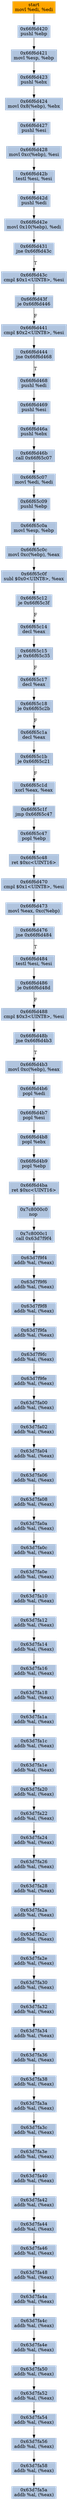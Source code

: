 digraph G {
node[shape=rectangle,style=filled,fillcolor=lightsteelblue,color=lightsteelblue]
bgcolor="transparent"
a0x66f6d41emovl_edi_edi[label="start\nmovl %edi, %edi",color="lightgrey",fillcolor="orange"];
a0x66f6d420pushl_ebp[label="0x66f6d420\npushl %ebp"];
a0x66f6d421movl_esp_ebp[label="0x66f6d421\nmovl %esp, %ebp"];
a0x66f6d423pushl_ebx[label="0x66f6d423\npushl %ebx"];
a0x66f6d424movl_0x8ebp__ebx[label="0x66f6d424\nmovl 0x8(%ebp), %ebx"];
a0x66f6d427pushl_esi[label="0x66f6d427\npushl %esi"];
a0x66f6d428movl_0xcebp__esi[label="0x66f6d428\nmovl 0xc(%ebp), %esi"];
a0x66f6d42btestl_esi_esi[label="0x66f6d42b\ntestl %esi, %esi"];
a0x66f6d42dpushl_edi[label="0x66f6d42d\npushl %edi"];
a0x66f6d42emovl_0x10ebp__edi[label="0x66f6d42e\nmovl 0x10(%ebp), %edi"];
a0x66f6d431jne_0x66f6d43c[label="0x66f6d431\njne 0x66f6d43c"];
a0x66f6d43ccmpl_0x1UINT8_esi[label="0x66f6d43c\ncmpl $0x1<UINT8>, %esi"];
a0x66f6d43fje_0x66f6d446[label="0x66f6d43f\nje 0x66f6d446"];
a0x66f6d441cmpl_0x2UINT8_esi[label="0x66f6d441\ncmpl $0x2<UINT8>, %esi"];
a0x66f6d444jne_0x66f6d468[label="0x66f6d444\njne 0x66f6d468"];
a0x66f6d468pushl_edi[label="0x66f6d468\npushl %edi"];
a0x66f6d469pushl_esi[label="0x66f6d469\npushl %esi"];
a0x66f6d46apushl_ebx[label="0x66f6d46a\npushl %ebx"];
a0x66f6d46bcall_0x66f65c07[label="0x66f6d46b\ncall 0x66f65c07"];
a0x66f65c07movl_edi_edi[label="0x66f65c07\nmovl %edi, %edi"];
a0x66f65c09pushl_ebp[label="0x66f65c09\npushl %ebp"];
a0x66f65c0amovl_esp_ebp[label="0x66f65c0a\nmovl %esp, %ebp"];
a0x66f65c0cmovl_0xcebp__eax[label="0x66f65c0c\nmovl 0xc(%ebp), %eax"];
a0x66f65c0fsubl_0x0UINT8_eax[label="0x66f65c0f\nsubl $0x0<UINT8>, %eax"];
a0x66f65c12je_0x66f65c3f[label="0x66f65c12\nje 0x66f65c3f"];
a0x66f65c14decl_eax[label="0x66f65c14\ndecl %eax"];
a0x66f65c15je_0x66f65c35[label="0x66f65c15\nje 0x66f65c35"];
a0x66f65c17decl_eax[label="0x66f65c17\ndecl %eax"];
a0x66f65c18je_0x66f65c2b[label="0x66f65c18\nje 0x66f65c2b"];
a0x66f65c1adecl_eax[label="0x66f65c1a\ndecl %eax"];
a0x66f65c1bje_0x66f65c21[label="0x66f65c1b\nje 0x66f65c21"];
a0x66f65c1dxorl_eax_eax[label="0x66f65c1d\nxorl %eax, %eax"];
a0x66f65c1fjmp_0x66f65c47[label="0x66f65c1f\njmp 0x66f65c47"];
a0x66f65c47popl_ebp[label="0x66f65c47\npopl %ebp"];
a0x66f65c48ret_0xcUINT16[label="0x66f65c48\nret $0xc<UINT16>"];
a0x66f6d470cmpl_0x1UINT8_esi[label="0x66f6d470\ncmpl $0x1<UINT8>, %esi"];
a0x66f6d473movl_eax_0xcebp_[label="0x66f6d473\nmovl %eax, 0xc(%ebp)"];
a0x66f6d476jne_0x66f6d484[label="0x66f6d476\njne 0x66f6d484"];
a0x66f6d484testl_esi_esi[label="0x66f6d484\ntestl %esi, %esi"];
a0x66f6d486je_0x66f6d48d[label="0x66f6d486\nje 0x66f6d48d"];
a0x66f6d488cmpl_0x3UINT8_esi[label="0x66f6d488\ncmpl $0x3<UINT8>, %esi"];
a0x66f6d48bjne_0x66f6d4b3[label="0x66f6d48b\njne 0x66f6d4b3"];
a0x66f6d4b3movl_0xcebp__eax[label="0x66f6d4b3\nmovl 0xc(%ebp), %eax"];
a0x66f6d4b6popl_edi[label="0x66f6d4b6\npopl %edi"];
a0x66f6d4b7popl_esi[label="0x66f6d4b7\npopl %esi"];
a0x66f6d4b8popl_ebx[label="0x66f6d4b8\npopl %ebx"];
a0x66f6d4b9popl_ebp[label="0x66f6d4b9\npopl %ebp"];
a0x66f6d4baret_0xcUINT16[label="0x66f6d4ba\nret $0xc<UINT16>"];
a0x7c8000c0nop_[label="0x7c8000c0\nnop "];
a0x7c8000c1call_0x63d7f9f4[label="0x7c8000c1\ncall 0x63d7f9f4"];
a0x63d7f9f4addb_al_eax_[label="0x63d7f9f4\naddb %al, (%eax)"];
a0x63d7f9f6addb_al_eax_[label="0x63d7f9f6\naddb %al, (%eax)"];
a0x63d7f9f8addb_al_eax_[label="0x63d7f9f8\naddb %al, (%eax)"];
a0x63d7f9faaddb_al_eax_[label="0x63d7f9fa\naddb %al, (%eax)"];
a0x63d7f9fcaddb_al_eax_[label="0x63d7f9fc\naddb %al, (%eax)"];
a0x63d7f9feaddb_al_eax_[label="0x63d7f9fe\naddb %al, (%eax)"];
a0x63d7fa00addb_al_eax_[label="0x63d7fa00\naddb %al, (%eax)"];
a0x63d7fa02addb_al_eax_[label="0x63d7fa02\naddb %al, (%eax)"];
a0x63d7fa04addb_al_eax_[label="0x63d7fa04\naddb %al, (%eax)"];
a0x63d7fa06addb_al_eax_[label="0x63d7fa06\naddb %al, (%eax)"];
a0x63d7fa08addb_al_eax_[label="0x63d7fa08\naddb %al, (%eax)"];
a0x63d7fa0aaddb_al_eax_[label="0x63d7fa0a\naddb %al, (%eax)"];
a0x63d7fa0caddb_al_eax_[label="0x63d7fa0c\naddb %al, (%eax)"];
a0x63d7fa0eaddb_al_eax_[label="0x63d7fa0e\naddb %al, (%eax)"];
a0x63d7fa10addb_al_eax_[label="0x63d7fa10\naddb %al, (%eax)"];
a0x63d7fa12addb_al_eax_[label="0x63d7fa12\naddb %al, (%eax)"];
a0x63d7fa14addb_al_eax_[label="0x63d7fa14\naddb %al, (%eax)"];
a0x63d7fa16addb_al_eax_[label="0x63d7fa16\naddb %al, (%eax)"];
a0x63d7fa18addb_al_eax_[label="0x63d7fa18\naddb %al, (%eax)"];
a0x63d7fa1aaddb_al_eax_[label="0x63d7fa1a\naddb %al, (%eax)"];
a0x63d7fa1caddb_al_eax_[label="0x63d7fa1c\naddb %al, (%eax)"];
a0x63d7fa1eaddb_al_eax_[label="0x63d7fa1e\naddb %al, (%eax)"];
a0x63d7fa20addb_al_eax_[label="0x63d7fa20\naddb %al, (%eax)"];
a0x63d7fa22addb_al_eax_[label="0x63d7fa22\naddb %al, (%eax)"];
a0x63d7fa24addb_al_eax_[label="0x63d7fa24\naddb %al, (%eax)"];
a0x63d7fa26addb_al_eax_[label="0x63d7fa26\naddb %al, (%eax)"];
a0x63d7fa28addb_al_eax_[label="0x63d7fa28\naddb %al, (%eax)"];
a0x63d7fa2aaddb_al_eax_[label="0x63d7fa2a\naddb %al, (%eax)"];
a0x63d7fa2caddb_al_eax_[label="0x63d7fa2c\naddb %al, (%eax)"];
a0x63d7fa2eaddb_al_eax_[label="0x63d7fa2e\naddb %al, (%eax)"];
a0x63d7fa30addb_al_eax_[label="0x63d7fa30\naddb %al, (%eax)"];
a0x63d7fa32addb_al_eax_[label="0x63d7fa32\naddb %al, (%eax)"];
a0x63d7fa34addb_al_eax_[label="0x63d7fa34\naddb %al, (%eax)"];
a0x63d7fa36addb_al_eax_[label="0x63d7fa36\naddb %al, (%eax)"];
a0x63d7fa38addb_al_eax_[label="0x63d7fa38\naddb %al, (%eax)"];
a0x63d7fa3aaddb_al_eax_[label="0x63d7fa3a\naddb %al, (%eax)"];
a0x63d7fa3caddb_al_eax_[label="0x63d7fa3c\naddb %al, (%eax)"];
a0x63d7fa3eaddb_al_eax_[label="0x63d7fa3e\naddb %al, (%eax)"];
a0x63d7fa40addb_al_eax_[label="0x63d7fa40\naddb %al, (%eax)"];
a0x63d7fa42addb_al_eax_[label="0x63d7fa42\naddb %al, (%eax)"];
a0x63d7fa44addb_al_eax_[label="0x63d7fa44\naddb %al, (%eax)"];
a0x63d7fa46addb_al_eax_[label="0x63d7fa46\naddb %al, (%eax)"];
a0x63d7fa48addb_al_eax_[label="0x63d7fa48\naddb %al, (%eax)"];
a0x63d7fa4aaddb_al_eax_[label="0x63d7fa4a\naddb %al, (%eax)"];
a0x63d7fa4caddb_al_eax_[label="0x63d7fa4c\naddb %al, (%eax)"];
a0x63d7fa4eaddb_al_eax_[label="0x63d7fa4e\naddb %al, (%eax)"];
a0x63d7fa50addb_al_eax_[label="0x63d7fa50\naddb %al, (%eax)"];
a0x63d7fa52addb_al_eax_[label="0x63d7fa52\naddb %al, (%eax)"];
a0x63d7fa54addb_al_eax_[label="0x63d7fa54\naddb %al, (%eax)"];
a0x63d7fa56addb_al_eax_[label="0x63d7fa56\naddb %al, (%eax)"];
a0x63d7fa58addb_al_eax_[label="0x63d7fa58\naddb %al, (%eax)"];
a0x63d7fa5aaddb_al_eax_[label="0x63d7fa5a\naddb %al, (%eax)"];
a0x66f6d41emovl_edi_edi -> a0x66f6d420pushl_ebp [color="#000000"];
a0x66f6d420pushl_ebp -> a0x66f6d421movl_esp_ebp [color="#000000"];
a0x66f6d421movl_esp_ebp -> a0x66f6d423pushl_ebx [color="#000000"];
a0x66f6d423pushl_ebx -> a0x66f6d424movl_0x8ebp__ebx [color="#000000"];
a0x66f6d424movl_0x8ebp__ebx -> a0x66f6d427pushl_esi [color="#000000"];
a0x66f6d427pushl_esi -> a0x66f6d428movl_0xcebp__esi [color="#000000"];
a0x66f6d428movl_0xcebp__esi -> a0x66f6d42btestl_esi_esi [color="#000000"];
a0x66f6d42btestl_esi_esi -> a0x66f6d42dpushl_edi [color="#000000"];
a0x66f6d42dpushl_edi -> a0x66f6d42emovl_0x10ebp__edi [color="#000000"];
a0x66f6d42emovl_0x10ebp__edi -> a0x66f6d431jne_0x66f6d43c [color="#000000"];
a0x66f6d431jne_0x66f6d43c -> a0x66f6d43ccmpl_0x1UINT8_esi [color="#000000",label="T"];
a0x66f6d43ccmpl_0x1UINT8_esi -> a0x66f6d43fje_0x66f6d446 [color="#000000"];
a0x66f6d43fje_0x66f6d446 -> a0x66f6d441cmpl_0x2UINT8_esi [color="#000000",label="F"];
a0x66f6d441cmpl_0x2UINT8_esi -> a0x66f6d444jne_0x66f6d468 [color="#000000"];
a0x66f6d444jne_0x66f6d468 -> a0x66f6d468pushl_edi [color="#000000",label="T"];
a0x66f6d468pushl_edi -> a0x66f6d469pushl_esi [color="#000000"];
a0x66f6d469pushl_esi -> a0x66f6d46apushl_ebx [color="#000000"];
a0x66f6d46apushl_ebx -> a0x66f6d46bcall_0x66f65c07 [color="#000000"];
a0x66f6d46bcall_0x66f65c07 -> a0x66f65c07movl_edi_edi [color="#000000"];
a0x66f65c07movl_edi_edi -> a0x66f65c09pushl_ebp [color="#000000"];
a0x66f65c09pushl_ebp -> a0x66f65c0amovl_esp_ebp [color="#000000"];
a0x66f65c0amovl_esp_ebp -> a0x66f65c0cmovl_0xcebp__eax [color="#000000"];
a0x66f65c0cmovl_0xcebp__eax -> a0x66f65c0fsubl_0x0UINT8_eax [color="#000000"];
a0x66f65c0fsubl_0x0UINT8_eax -> a0x66f65c12je_0x66f65c3f [color="#000000"];
a0x66f65c12je_0x66f65c3f -> a0x66f65c14decl_eax [color="#000000",label="F"];
a0x66f65c14decl_eax -> a0x66f65c15je_0x66f65c35 [color="#000000"];
a0x66f65c15je_0x66f65c35 -> a0x66f65c17decl_eax [color="#000000",label="F"];
a0x66f65c17decl_eax -> a0x66f65c18je_0x66f65c2b [color="#000000"];
a0x66f65c18je_0x66f65c2b -> a0x66f65c1adecl_eax [color="#000000",label="F"];
a0x66f65c1adecl_eax -> a0x66f65c1bje_0x66f65c21 [color="#000000"];
a0x66f65c1bje_0x66f65c21 -> a0x66f65c1dxorl_eax_eax [color="#000000",label="F"];
a0x66f65c1dxorl_eax_eax -> a0x66f65c1fjmp_0x66f65c47 [color="#000000"];
a0x66f65c1fjmp_0x66f65c47 -> a0x66f65c47popl_ebp [color="#000000"];
a0x66f65c47popl_ebp -> a0x66f65c48ret_0xcUINT16 [color="#000000"];
a0x66f65c48ret_0xcUINT16 -> a0x66f6d470cmpl_0x1UINT8_esi [color="#000000"];
a0x66f6d470cmpl_0x1UINT8_esi -> a0x66f6d473movl_eax_0xcebp_ [color="#000000"];
a0x66f6d473movl_eax_0xcebp_ -> a0x66f6d476jne_0x66f6d484 [color="#000000"];
a0x66f6d476jne_0x66f6d484 -> a0x66f6d484testl_esi_esi [color="#000000",label="T"];
a0x66f6d484testl_esi_esi -> a0x66f6d486je_0x66f6d48d [color="#000000"];
a0x66f6d486je_0x66f6d48d -> a0x66f6d488cmpl_0x3UINT8_esi [color="#000000",label="F"];
a0x66f6d488cmpl_0x3UINT8_esi -> a0x66f6d48bjne_0x66f6d4b3 [color="#000000"];
a0x66f6d48bjne_0x66f6d4b3 -> a0x66f6d4b3movl_0xcebp__eax [color="#000000",label="T"];
a0x66f6d4b3movl_0xcebp__eax -> a0x66f6d4b6popl_edi [color="#000000"];
a0x66f6d4b6popl_edi -> a0x66f6d4b7popl_esi [color="#000000"];
a0x66f6d4b7popl_esi -> a0x66f6d4b8popl_ebx [color="#000000"];
a0x66f6d4b8popl_ebx -> a0x66f6d4b9popl_ebp [color="#000000"];
a0x66f6d4b9popl_ebp -> a0x66f6d4baret_0xcUINT16 [color="#000000"];
a0x66f6d4baret_0xcUINT16 -> a0x7c8000c0nop_ [color="#000000"];
a0x7c8000c0nop_ -> a0x7c8000c1call_0x63d7f9f4 [color="#000000"];
a0x7c8000c1call_0x63d7f9f4 -> a0x63d7f9f4addb_al_eax_ [color="#000000"];
a0x63d7f9f4addb_al_eax_ -> a0x63d7f9f6addb_al_eax_ [color="#000000"];
a0x63d7f9f6addb_al_eax_ -> a0x63d7f9f8addb_al_eax_ [color="#000000"];
a0x63d7f9f8addb_al_eax_ -> a0x63d7f9faaddb_al_eax_ [color="#000000"];
a0x63d7f9faaddb_al_eax_ -> a0x63d7f9fcaddb_al_eax_ [color="#000000"];
a0x63d7f9fcaddb_al_eax_ -> a0x63d7f9feaddb_al_eax_ [color="#000000"];
a0x63d7f9feaddb_al_eax_ -> a0x63d7fa00addb_al_eax_ [color="#000000"];
a0x63d7fa00addb_al_eax_ -> a0x63d7fa02addb_al_eax_ [color="#000000"];
a0x63d7fa02addb_al_eax_ -> a0x63d7fa04addb_al_eax_ [color="#000000"];
a0x63d7fa04addb_al_eax_ -> a0x63d7fa06addb_al_eax_ [color="#000000"];
a0x63d7fa06addb_al_eax_ -> a0x63d7fa08addb_al_eax_ [color="#000000"];
a0x63d7fa08addb_al_eax_ -> a0x63d7fa0aaddb_al_eax_ [color="#000000"];
a0x63d7fa0aaddb_al_eax_ -> a0x63d7fa0caddb_al_eax_ [color="#000000"];
a0x63d7fa0caddb_al_eax_ -> a0x63d7fa0eaddb_al_eax_ [color="#000000"];
a0x63d7fa0eaddb_al_eax_ -> a0x63d7fa10addb_al_eax_ [color="#000000"];
a0x63d7fa10addb_al_eax_ -> a0x63d7fa12addb_al_eax_ [color="#000000"];
a0x63d7fa12addb_al_eax_ -> a0x63d7fa14addb_al_eax_ [color="#000000"];
a0x63d7fa14addb_al_eax_ -> a0x63d7fa16addb_al_eax_ [color="#000000"];
a0x63d7fa16addb_al_eax_ -> a0x63d7fa18addb_al_eax_ [color="#000000"];
a0x63d7fa18addb_al_eax_ -> a0x63d7fa1aaddb_al_eax_ [color="#000000"];
a0x63d7fa1aaddb_al_eax_ -> a0x63d7fa1caddb_al_eax_ [color="#000000"];
a0x63d7fa1caddb_al_eax_ -> a0x63d7fa1eaddb_al_eax_ [color="#000000"];
a0x63d7fa1eaddb_al_eax_ -> a0x63d7fa20addb_al_eax_ [color="#000000"];
a0x63d7fa20addb_al_eax_ -> a0x63d7fa22addb_al_eax_ [color="#000000"];
a0x63d7fa22addb_al_eax_ -> a0x63d7fa24addb_al_eax_ [color="#000000"];
a0x63d7fa24addb_al_eax_ -> a0x63d7fa26addb_al_eax_ [color="#000000"];
a0x63d7fa26addb_al_eax_ -> a0x63d7fa28addb_al_eax_ [color="#000000"];
a0x63d7fa28addb_al_eax_ -> a0x63d7fa2aaddb_al_eax_ [color="#000000"];
a0x63d7fa2aaddb_al_eax_ -> a0x63d7fa2caddb_al_eax_ [color="#000000"];
a0x63d7fa2caddb_al_eax_ -> a0x63d7fa2eaddb_al_eax_ [color="#000000"];
a0x63d7fa2eaddb_al_eax_ -> a0x63d7fa30addb_al_eax_ [color="#000000"];
a0x63d7fa30addb_al_eax_ -> a0x63d7fa32addb_al_eax_ [color="#000000"];
a0x63d7fa32addb_al_eax_ -> a0x63d7fa34addb_al_eax_ [color="#000000"];
a0x63d7fa34addb_al_eax_ -> a0x63d7fa36addb_al_eax_ [color="#000000"];
a0x63d7fa36addb_al_eax_ -> a0x63d7fa38addb_al_eax_ [color="#000000"];
a0x63d7fa38addb_al_eax_ -> a0x63d7fa3aaddb_al_eax_ [color="#000000"];
a0x63d7fa3aaddb_al_eax_ -> a0x63d7fa3caddb_al_eax_ [color="#000000"];
a0x63d7fa3caddb_al_eax_ -> a0x63d7fa3eaddb_al_eax_ [color="#000000"];
a0x63d7fa3eaddb_al_eax_ -> a0x63d7fa40addb_al_eax_ [color="#000000"];
a0x63d7fa40addb_al_eax_ -> a0x63d7fa42addb_al_eax_ [color="#000000"];
a0x63d7fa42addb_al_eax_ -> a0x63d7fa44addb_al_eax_ [color="#000000"];
a0x63d7fa44addb_al_eax_ -> a0x63d7fa46addb_al_eax_ [color="#000000"];
a0x63d7fa46addb_al_eax_ -> a0x63d7fa48addb_al_eax_ [color="#000000"];
a0x63d7fa48addb_al_eax_ -> a0x63d7fa4aaddb_al_eax_ [color="#000000"];
a0x63d7fa4aaddb_al_eax_ -> a0x63d7fa4caddb_al_eax_ [color="#000000"];
a0x63d7fa4caddb_al_eax_ -> a0x63d7fa4eaddb_al_eax_ [color="#000000"];
a0x63d7fa4eaddb_al_eax_ -> a0x63d7fa50addb_al_eax_ [color="#000000"];
a0x63d7fa50addb_al_eax_ -> a0x63d7fa52addb_al_eax_ [color="#000000"];
a0x63d7fa52addb_al_eax_ -> a0x63d7fa54addb_al_eax_ [color="#000000"];
a0x63d7fa54addb_al_eax_ -> a0x63d7fa56addb_al_eax_ [color="#000000"];
a0x63d7fa56addb_al_eax_ -> a0x63d7fa58addb_al_eax_ [color="#000000"];
a0x63d7fa58addb_al_eax_ -> a0x63d7fa5aaddb_al_eax_ [color="#000000"];
}
